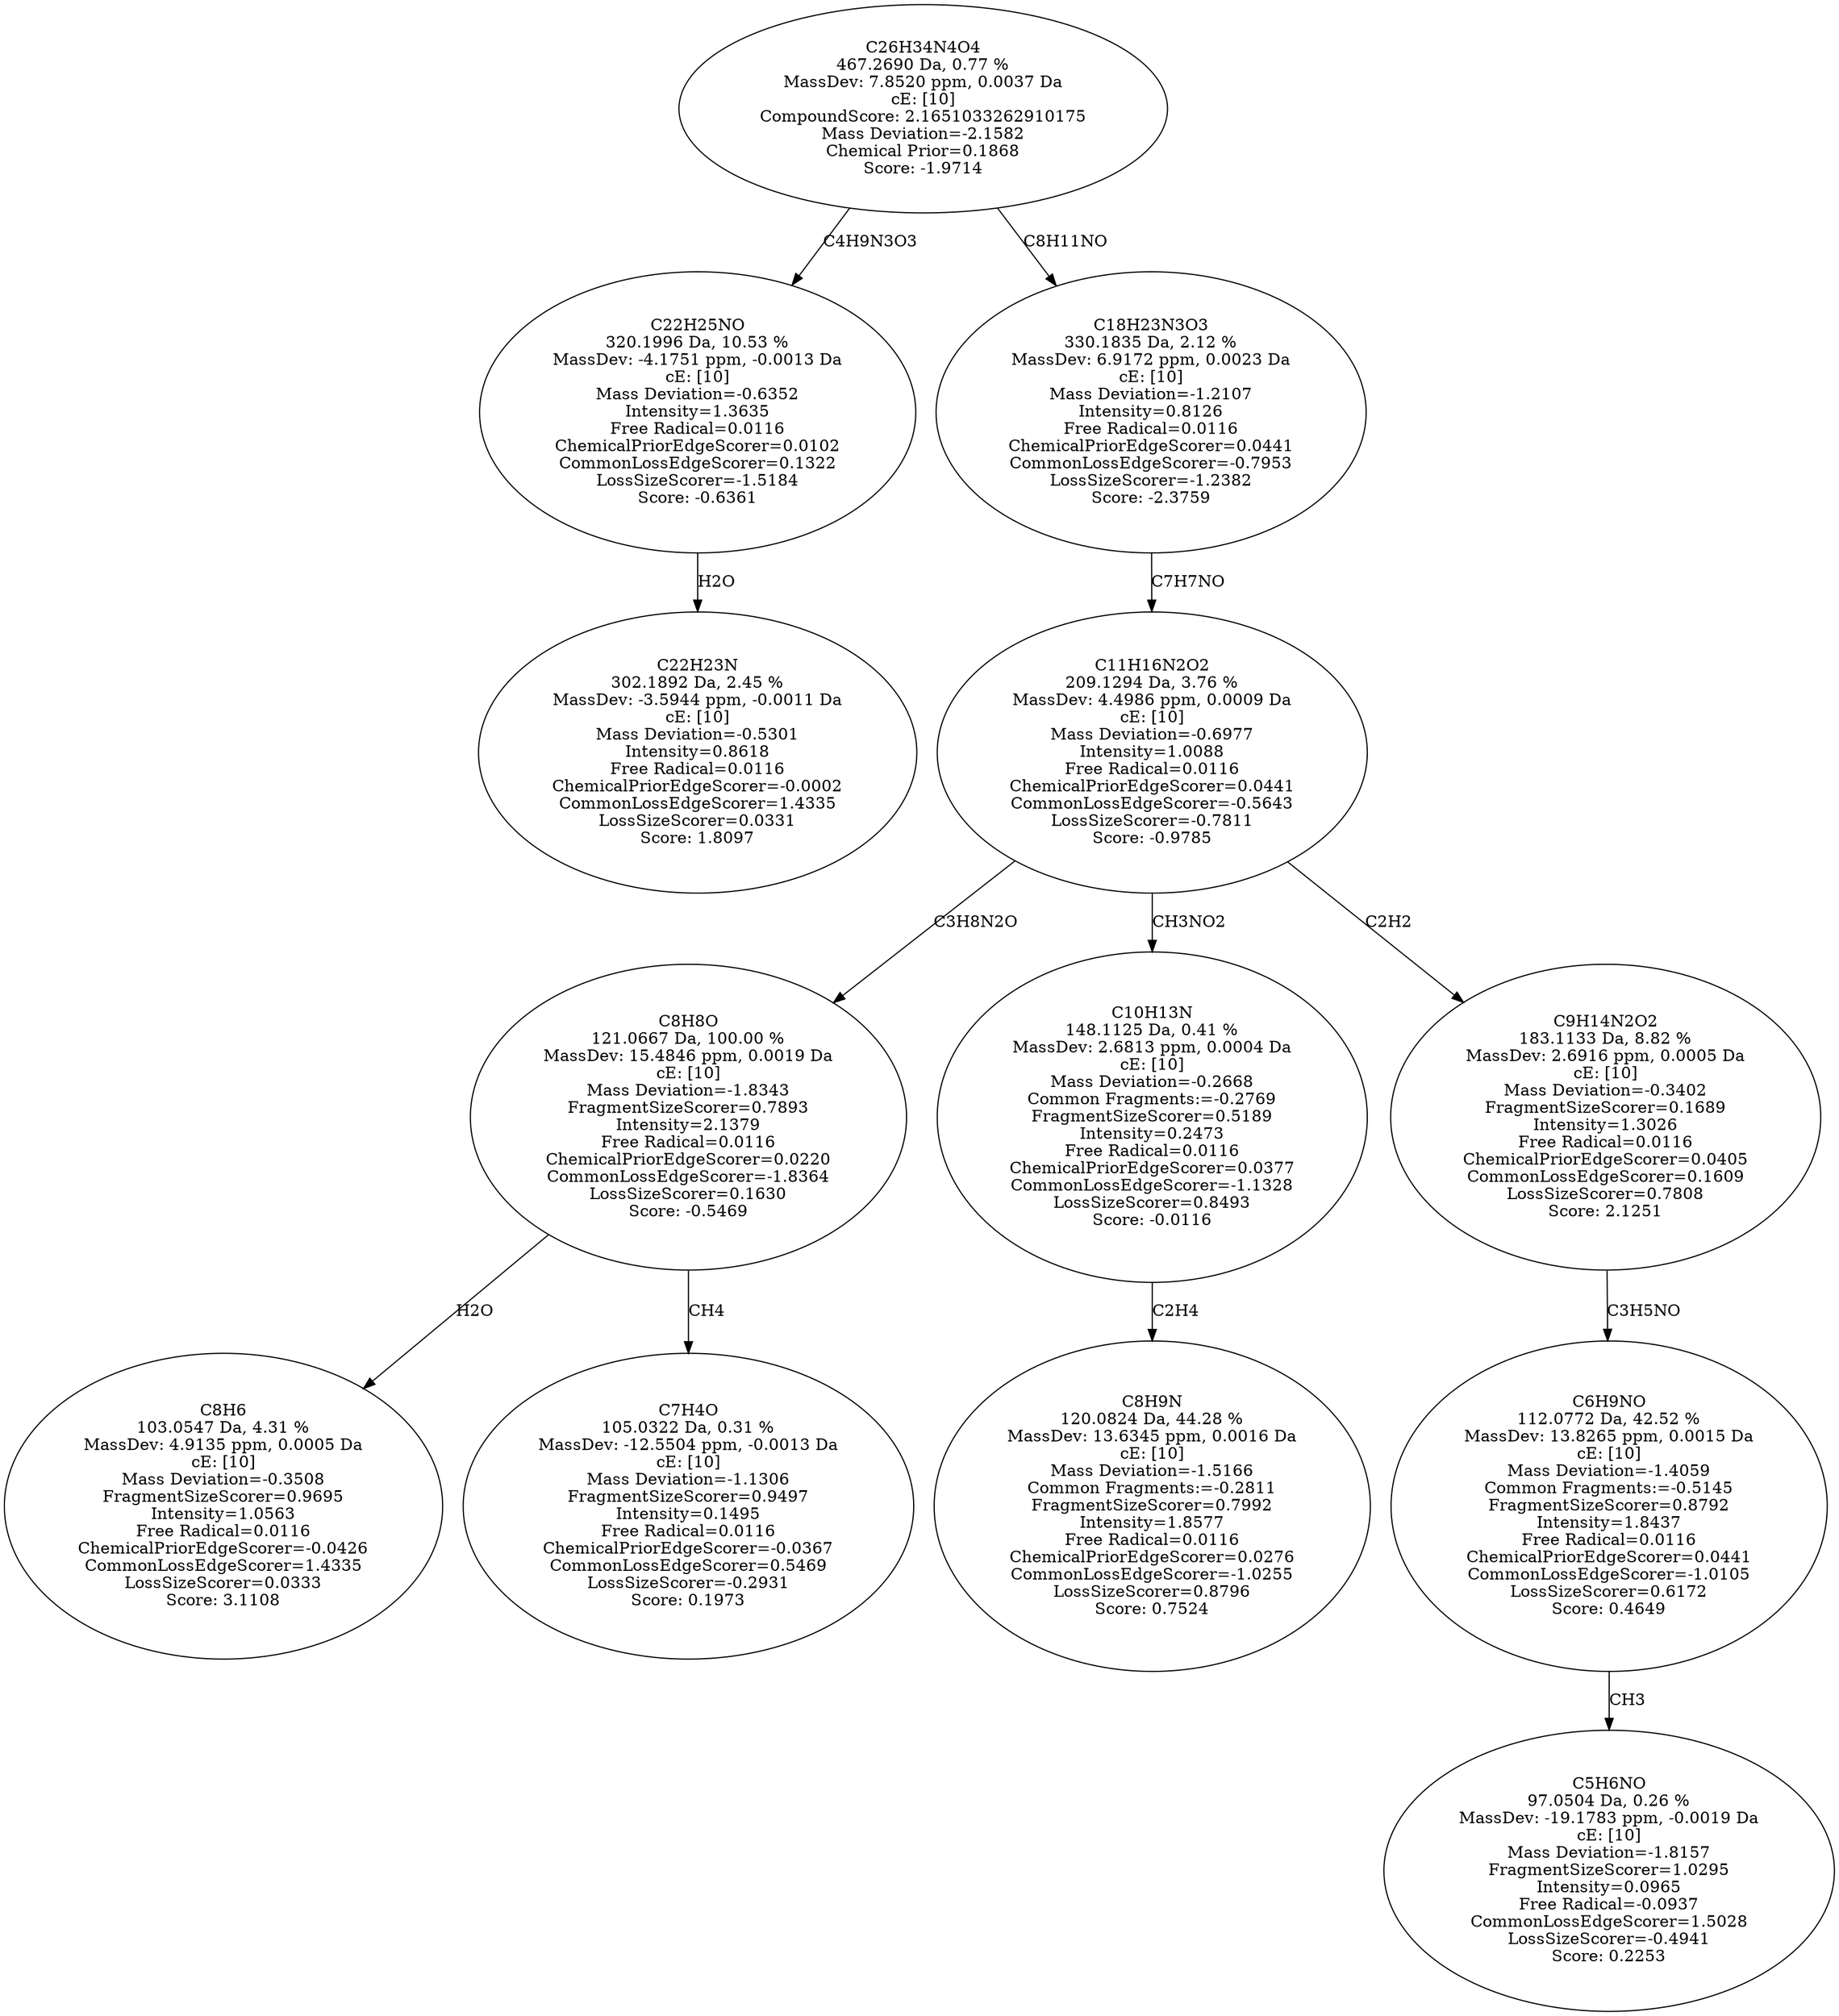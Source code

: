 strict digraph {
v1 [label="C22H23N\n302.1892 Da, 2.45 %\nMassDev: -3.5944 ppm, -0.0011 Da\ncE: [10]\nMass Deviation=-0.5301\nIntensity=0.8618\nFree Radical=0.0116\nChemicalPriorEdgeScorer=-0.0002\nCommonLossEdgeScorer=1.4335\nLossSizeScorer=0.0331\nScore: 1.8097"];
v2 [label="C22H25NO\n320.1996 Da, 10.53 %\nMassDev: -4.1751 ppm, -0.0013 Da\ncE: [10]\nMass Deviation=-0.6352\nIntensity=1.3635\nFree Radical=0.0116\nChemicalPriorEdgeScorer=0.0102\nCommonLossEdgeScorer=0.1322\nLossSizeScorer=-1.5184\nScore: -0.6361"];
v3 [label="C8H6\n103.0547 Da, 4.31 %\nMassDev: 4.9135 ppm, 0.0005 Da\ncE: [10]\nMass Deviation=-0.3508\nFragmentSizeScorer=0.9695\nIntensity=1.0563\nFree Radical=0.0116\nChemicalPriorEdgeScorer=-0.0426\nCommonLossEdgeScorer=1.4335\nLossSizeScorer=0.0333\nScore: 3.1108"];
v4 [label="C7H4O\n105.0322 Da, 0.31 %\nMassDev: -12.5504 ppm, -0.0013 Da\ncE: [10]\nMass Deviation=-1.1306\nFragmentSizeScorer=0.9497\nIntensity=0.1495\nFree Radical=0.0116\nChemicalPriorEdgeScorer=-0.0367\nCommonLossEdgeScorer=0.5469\nLossSizeScorer=-0.2931\nScore: 0.1973"];
v5 [label="C8H8O\n121.0667 Da, 100.00 %\nMassDev: 15.4846 ppm, 0.0019 Da\ncE: [10]\nMass Deviation=-1.8343\nFragmentSizeScorer=0.7893\nIntensity=2.1379\nFree Radical=0.0116\nChemicalPriorEdgeScorer=0.0220\nCommonLossEdgeScorer=-1.8364\nLossSizeScorer=0.1630\nScore: -0.5469"];
v6 [label="C8H9N\n120.0824 Da, 44.28 %\nMassDev: 13.6345 ppm, 0.0016 Da\ncE: [10]\nMass Deviation=-1.5166\nCommon Fragments:=-0.2811\nFragmentSizeScorer=0.7992\nIntensity=1.8577\nFree Radical=0.0116\nChemicalPriorEdgeScorer=0.0276\nCommonLossEdgeScorer=-1.0255\nLossSizeScorer=0.8796\nScore: 0.7524"];
v7 [label="C10H13N\n148.1125 Da, 0.41 %\nMassDev: 2.6813 ppm, 0.0004 Da\ncE: [10]\nMass Deviation=-0.2668\nCommon Fragments:=-0.2769\nFragmentSizeScorer=0.5189\nIntensity=0.2473\nFree Radical=0.0116\nChemicalPriorEdgeScorer=0.0377\nCommonLossEdgeScorer=-1.1328\nLossSizeScorer=0.8493\nScore: -0.0116"];
v8 [label="C5H6NO\n97.0504 Da, 0.26 %\nMassDev: -19.1783 ppm, -0.0019 Da\ncE: [10]\nMass Deviation=-1.8157\nFragmentSizeScorer=1.0295\nIntensity=0.0965\nFree Radical=-0.0937\nCommonLossEdgeScorer=1.5028\nLossSizeScorer=-0.4941\nScore: 0.2253"];
v9 [label="C6H9NO\n112.0772 Da, 42.52 %\nMassDev: 13.8265 ppm, 0.0015 Da\ncE: [10]\nMass Deviation=-1.4059\nCommon Fragments:=-0.5145\nFragmentSizeScorer=0.8792\nIntensity=1.8437\nFree Radical=0.0116\nChemicalPriorEdgeScorer=0.0441\nCommonLossEdgeScorer=-1.0105\nLossSizeScorer=0.6172\nScore: 0.4649"];
v10 [label="C9H14N2O2\n183.1133 Da, 8.82 %\nMassDev: 2.6916 ppm, 0.0005 Da\ncE: [10]\nMass Deviation=-0.3402\nFragmentSizeScorer=0.1689\nIntensity=1.3026\nFree Radical=0.0116\nChemicalPriorEdgeScorer=0.0405\nCommonLossEdgeScorer=0.1609\nLossSizeScorer=0.7808\nScore: 2.1251"];
v11 [label="C11H16N2O2\n209.1294 Da, 3.76 %\nMassDev: 4.4986 ppm, 0.0009 Da\ncE: [10]\nMass Deviation=-0.6977\nIntensity=1.0088\nFree Radical=0.0116\nChemicalPriorEdgeScorer=0.0441\nCommonLossEdgeScorer=-0.5643\nLossSizeScorer=-0.7811\nScore: -0.9785"];
v12 [label="C18H23N3O3\n330.1835 Da, 2.12 %\nMassDev: 6.9172 ppm, 0.0023 Da\ncE: [10]\nMass Deviation=-1.2107\nIntensity=0.8126\nFree Radical=0.0116\nChemicalPriorEdgeScorer=0.0441\nCommonLossEdgeScorer=-0.7953\nLossSizeScorer=-1.2382\nScore: -2.3759"];
v13 [label="C26H34N4O4\n467.2690 Da, 0.77 %\nMassDev: 7.8520 ppm, 0.0037 Da\ncE: [10]\nCompoundScore: 2.1651033262910175\nMass Deviation=-2.1582\nChemical Prior=0.1868\nScore: -1.9714"];
v2 -> v1 [label="H2O"];
v13 -> v2 [label="C4H9N3O3"];
v5 -> v3 [label="H2O"];
v5 -> v4 [label="CH4"];
v11 -> v5 [label="C3H8N2O"];
v7 -> v6 [label="C2H4"];
v11 -> v7 [label="CH3NO2"];
v9 -> v8 [label="CH3"];
v10 -> v9 [label="C3H5NO"];
v11 -> v10 [label="C2H2"];
v12 -> v11 [label="C7H7NO"];
v13 -> v12 [label="C8H11NO"];
}